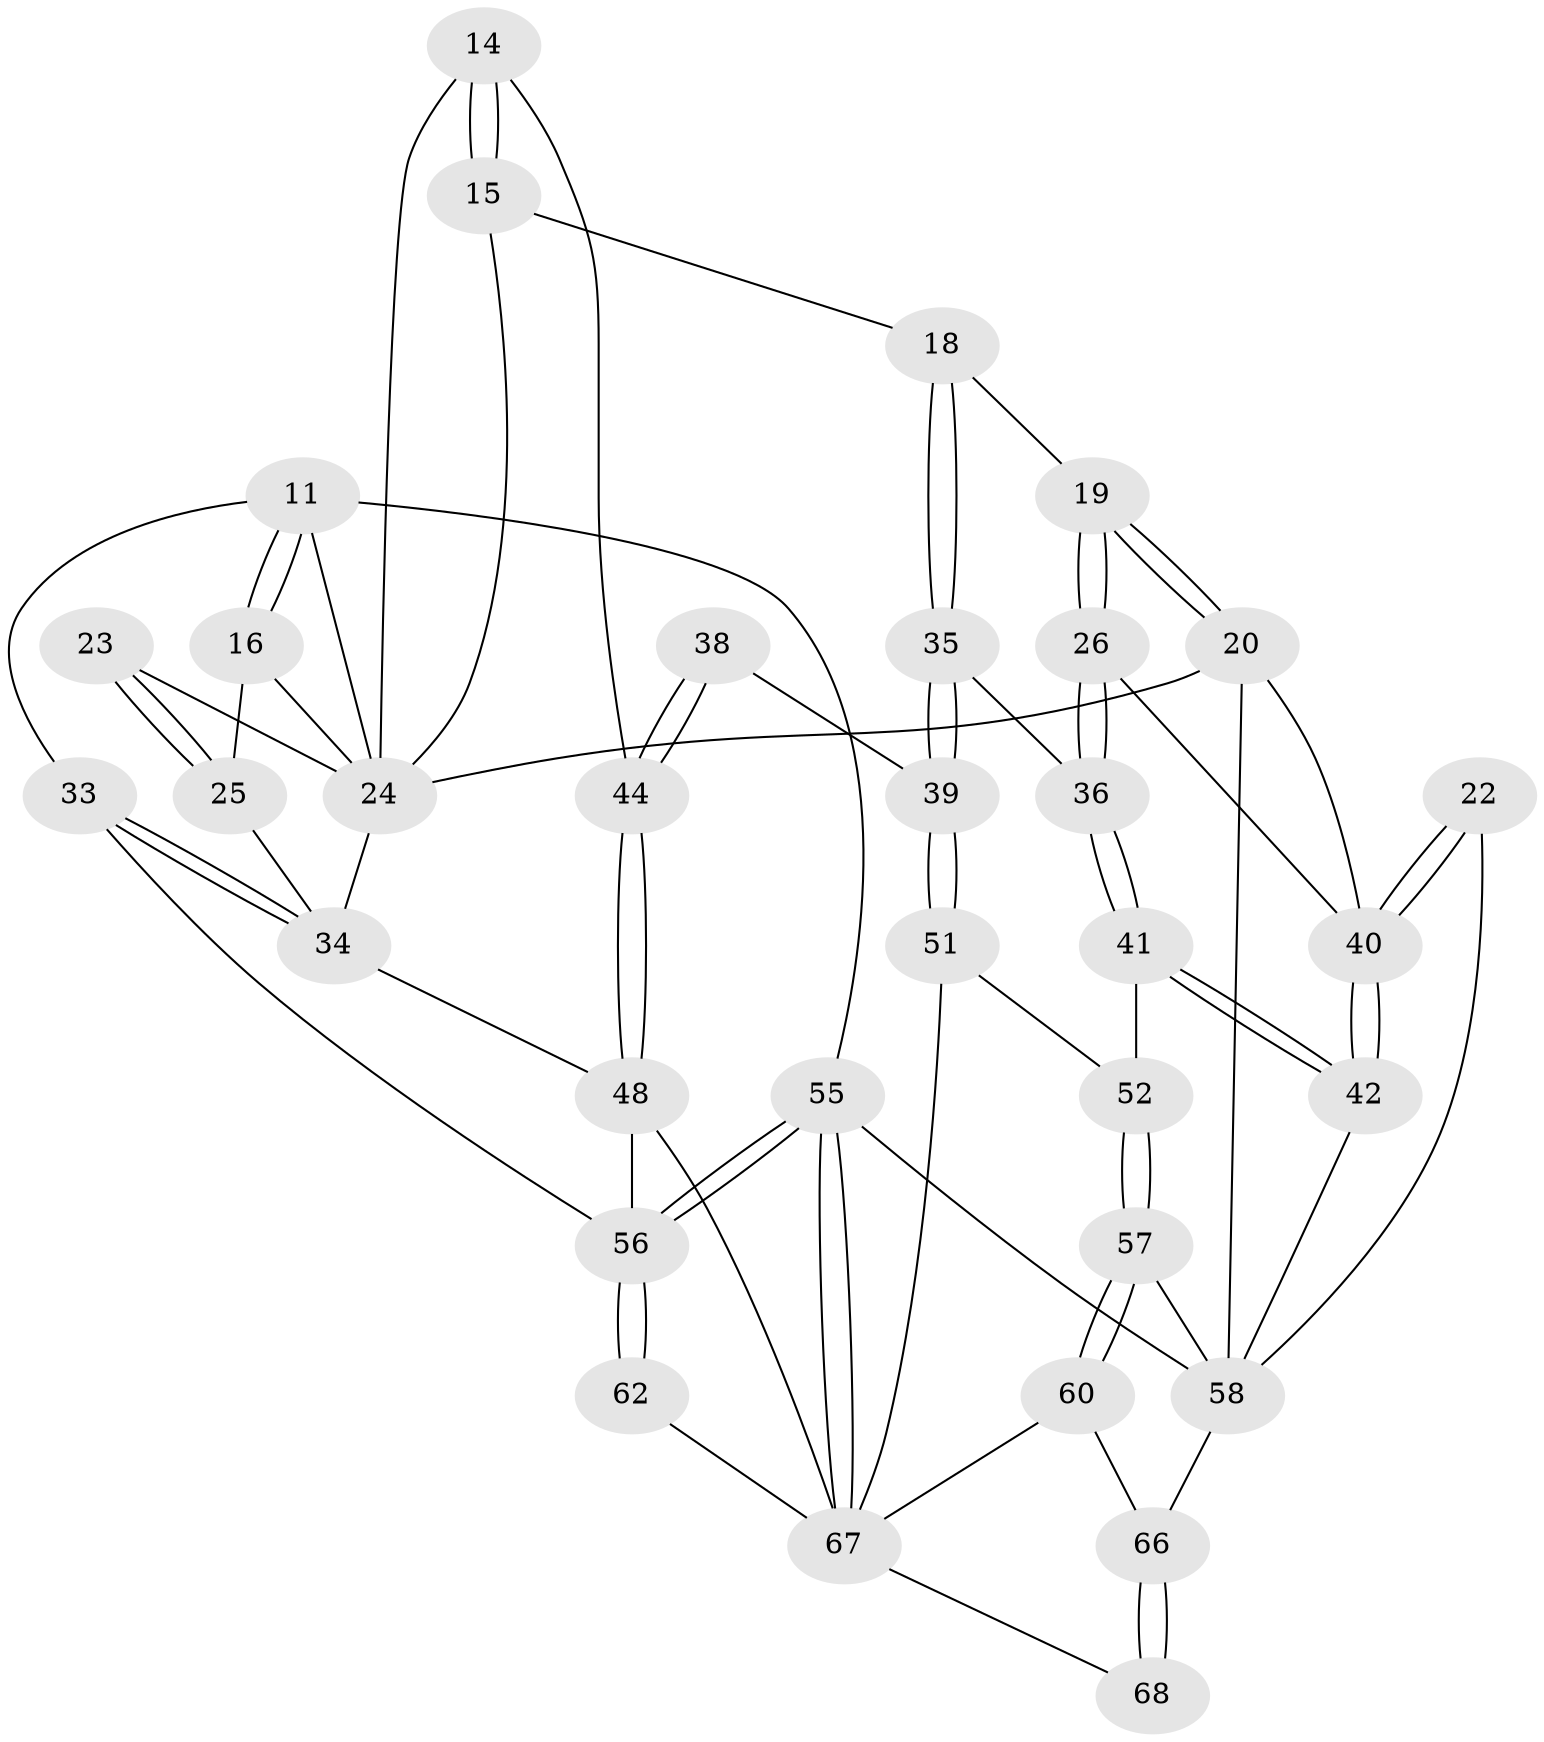 // original degree distribution, {3: 0.029411764705882353, 6: 0.20588235294117646, 5: 0.5294117647058824, 4: 0.23529411764705882}
// Generated by graph-tools (version 1.1) at 2025/00/03/09/25 05:00:28]
// undirected, 34 vertices, 79 edges
graph export_dot {
graph [start="1"]
  node [color=gray90,style=filled];
  11 [pos="+1+0.21192624601533577",super="+7+10"];
  14 [pos="+0.4549013154012152+0.20835180345055912",super="+13"];
  15 [pos="+0.4397151332971565+0.2054508621084924"];
  16 [pos="+0.8642407178321256+0.15523789046175984"];
  18 [pos="+0.3589333614503589+0.22803521146308198"];
  19 [pos="+0.24229070740994763+0.22043945578054613"];
  20 [pos="+0.11269785261103284+0",super="+4"];
  22 [pos="+0+0.17822470970454482"];
  23 [pos="+0.6617240865048167+0.18138950751486893"];
  24 [pos="+0.6373143492416797+0.17612676108205497",super="+12+17"];
  25 [pos="+0.82882687006165+0.2223211238148965"];
  26 [pos="+0.18202979566595429+0.3193487453305196"];
  33 [pos="+1+0.28157634440830204"];
  34 [pos="+0.9676931106267155+0.35607482643227933",super="+29"];
  35 [pos="+0.32147247245530536+0.4183305107655093"];
  36 [pos="+0.20543959741246046+0.3702586608694469"];
  38 [pos="+0.41988245276511404+0.4155379509313085"];
  39 [pos="+0.3578439412616636+0.45247670221122244"];
  40 [pos="+0+0.4323160569284987",super="+27+21"];
  41 [pos="+0.1299799797402962+0.534364834710778"];
  42 [pos="+0+0.534988740069639"];
  44 [pos="+0.6490731025463413+0.5324138327917642",super="+31+32+37"];
  48 [pos="+0.6546119183932674+0.5924099917503558",super="+47+30"];
  51 [pos="+0.3486692287308735+0.5659100194763393"];
  52 [pos="+0.26440713227395113+0.6369870224578222"];
  55 [pos="+1+1",super="+2"];
  56 [pos="+1+1",super="+50"];
  57 [pos="+0.2615727075660636+0.6648439840142212"];
  58 [pos="+0.20636110976636712+0.7281012963940143",super="+45+46"];
  60 [pos="+0.4475774890715586+0.8425955050090911"];
  62 [pos="+0.7850184709078258+0.8658646942038275",super="+61"];
  66 [pos="+0.09940781707449763+1",super="+65+64"];
  67 [pos="+0.6690335516892422+1",super="+63+59+54"];
  68 [pos="+0.3559683503992123+1"];
  11 -- 16;
  11 -- 16;
  11 -- 55 [weight=2];
  11 -- 33;
  11 -- 24;
  14 -- 15;
  14 -- 15;
  14 -- 44 [weight=2];
  14 -- 24;
  15 -- 18;
  15 -- 24;
  16 -- 25;
  16 -- 24;
  18 -- 19;
  18 -- 35;
  18 -- 35;
  19 -- 20;
  19 -- 20;
  19 -- 26;
  19 -- 26;
  20 -- 40;
  20 -- 58;
  20 -- 24;
  22 -- 40 [weight=2];
  22 -- 40;
  22 -- 58;
  23 -- 24 [weight=2];
  23 -- 25;
  23 -- 25;
  24 -- 34;
  25 -- 34;
  26 -- 36;
  26 -- 36;
  26 -- 40;
  33 -- 34;
  33 -- 34;
  33 -- 56;
  34 -- 48 [weight=2];
  35 -- 36;
  35 -- 39;
  35 -- 39;
  36 -- 41;
  36 -- 41;
  38 -- 39;
  38 -- 44 [weight=2];
  38 -- 44;
  39 -- 51;
  39 -- 51;
  40 -- 42;
  40 -- 42;
  41 -- 42;
  41 -- 42;
  41 -- 52;
  42 -- 58;
  44 -- 48 [weight=2];
  44 -- 48;
  48 -- 56;
  48 -- 67;
  51 -- 52;
  51 -- 67;
  52 -- 57;
  52 -- 57;
  55 -- 56;
  55 -- 56;
  55 -- 67;
  55 -- 67;
  55 -- 58 [weight=2];
  56 -- 62 [weight=2];
  56 -- 62;
  57 -- 58;
  57 -- 60;
  57 -- 60;
  58 -- 66 [weight=2];
  60 -- 67;
  60 -- 66;
  62 -- 67 [weight=2];
  66 -- 68 [weight=2];
  66 -- 68;
  67 -- 68;
}
